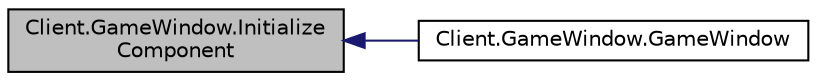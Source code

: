 digraph "Client.GameWindow.InitializeComponent"
{
  edge [fontname="Helvetica",fontsize="10",labelfontname="Helvetica",labelfontsize="10"];
  node [fontname="Helvetica",fontsize="10",shape=record];
  rankdir="LR";
  Node14 [label="Client.GameWindow.Initialize\lComponent",height=0.2,width=0.4,color="black", fillcolor="grey75", style="filled", fontcolor="black"];
  Node14 -> Node15 [dir="back",color="midnightblue",fontsize="10",style="solid",fontname="Helvetica"];
  Node15 [label="Client.GameWindow.GameWindow",height=0.2,width=0.4,color="black", fillcolor="white", style="filled",URL="$class_client_1_1_game_window.html#afc1d45d2b704a4daf6a669e3e0e28f5f"];
}
